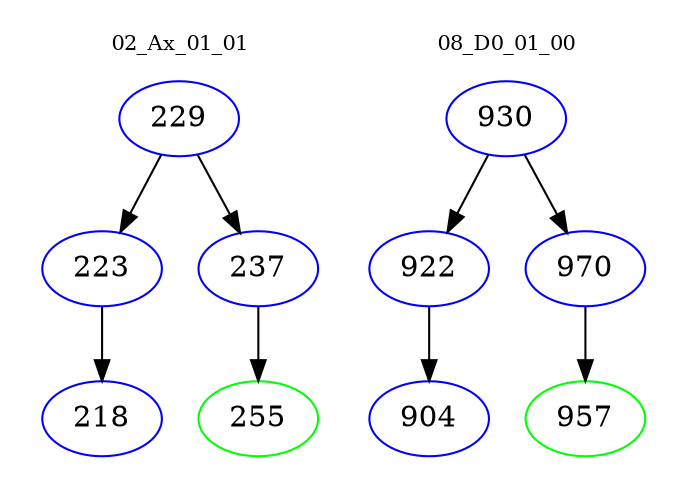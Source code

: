 digraph{
subgraph cluster_0 {
color = white
label = "02_Ax_01_01";
fontsize=10;
T0_229 [label="229", color="blue"]
T0_229 -> T0_223 [color="black"]
T0_223 [label="223", color="blue"]
T0_223 -> T0_218 [color="black"]
T0_218 [label="218", color="blue"]
T0_229 -> T0_237 [color="black"]
T0_237 [label="237", color="blue"]
T0_237 -> T0_255 [color="black"]
T0_255 [label="255", color="green"]
}
subgraph cluster_1 {
color = white
label = "08_D0_01_00";
fontsize=10;
T1_930 [label="930", color="blue"]
T1_930 -> T1_922 [color="black"]
T1_922 [label="922", color="blue"]
T1_922 -> T1_904 [color="black"]
T1_904 [label="904", color="blue"]
T1_930 -> T1_970 [color="black"]
T1_970 [label="970", color="blue"]
T1_970 -> T1_957 [color="black"]
T1_957 [label="957", color="green"]
}
}
